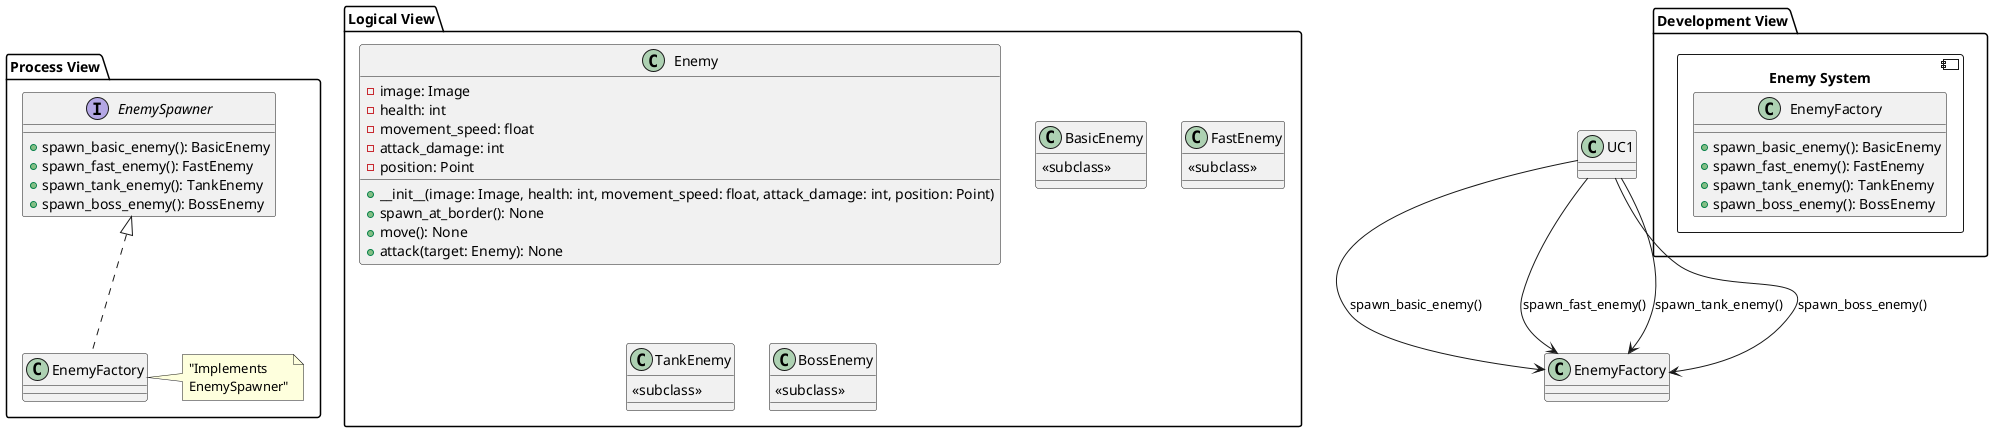 @startuml
' Logical View
package "Logical View" {
    class Enemy {
        - image: Image
        - health: int
        - movement_speed: float
        - attack_damage: int
        - position: Point
        + __init__(image: Image, health: int, movement_speed: float, attack_damage: int, position: Point)
        + spawn_at_border(): None
        + move(): None
        + attack(target: Enemy): None
    }

    class BasicEnemy {
        <<subclass>>
    }

    class FastEnemy {
        <<subclass>>
    }

    class TankEnemy {
        <<subclass>>
    }

    class BossEnemy {
        <<subclass>>
    }
}

' Process View
package "Process View" {
    interface EnemySpawner {
        + spawn_basic_enemy(): BasicEnemy
        + spawn_fast_enemy(): FastEnemy
        + spawn_tank_enemy(): TankEnemy
        + spawn_boss_enemy(): BossEnemy
    }

    EnemySpawner <|.. EnemyFactory
    note right of EnemyFactory: "Implements\nEnemySpawner"
}

' Development View
package "Development View" {
    component "Enemy System" {
        class EnemyFactory {
            + spawn_basic_enemy(): BasicEnemy
            + spawn_fast_enemy(): FastEnemy
            + spawn_tank_enemy(): TankEnemy
            + spawn_boss_enemy(): BossEnemy
        }
    }
}


UC1 --> EnemyFactory: spawn_basic_enemy()
UC1 --> EnemyFactory: spawn_fast_enemy()
UC1 --> EnemyFactory: spawn_tank_enemy()
UC1 --> EnemyFactory: spawn_boss_enemy()

@enduml